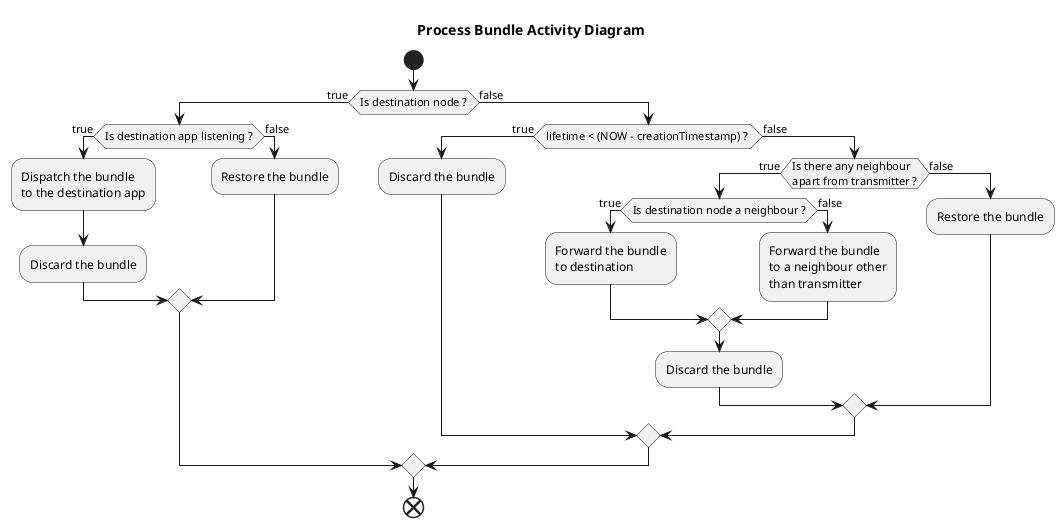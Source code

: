 
@startuml
title Process Bundle Activity Diagram

start
if (Is destination node ?) then (true)
	if (Is destination app listening ?) then (true)
		:Dispatch the bundle\nto the destination app;
		:Discard the bundle;
	else (false)
		:Restore the bundle;
	endif
else (false)
	if (lifetime < (NOW - creationTimestamp) ? ) then (true)
		:Discard the bundle;
	else (false)
		if (Is there any neighbour\napart from transmitter ?) then (true)
			if (Is destination node a neighbour ?) then (true)
				:Forward the bundle\nto destination;
			else (false)
				:Forward the bundle\nto a neighbour other\nthan transmitter;
			endif
			:Discard the bundle;
		else (false)
			:Restore the bundle;
		endif
	endif
endif
end

@enduml